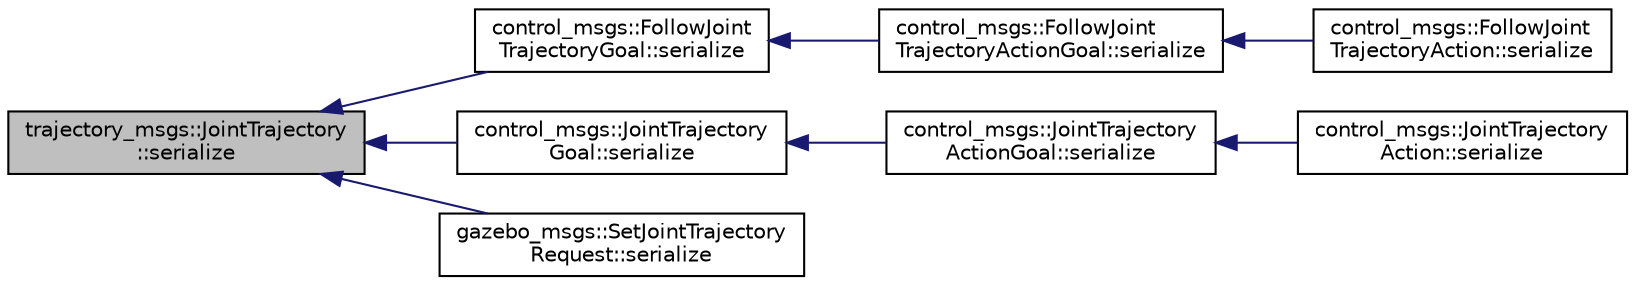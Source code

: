 digraph "trajectory_msgs::JointTrajectory::serialize"
{
  edge [fontname="Helvetica",fontsize="10",labelfontname="Helvetica",labelfontsize="10"];
  node [fontname="Helvetica",fontsize="10",shape=record];
  rankdir="LR";
  Node1 [label="trajectory_msgs::JointTrajectory\l::serialize",height=0.2,width=0.4,color="black", fillcolor="grey75", style="filled" fontcolor="black"];
  Node1 -> Node2 [dir="back",color="midnightblue",fontsize="10",style="solid",fontname="Helvetica"];
  Node2 [label="control_msgs::FollowJoint\lTrajectoryGoal::serialize",height=0.2,width=0.4,color="black", fillcolor="white", style="filled",URL="$classcontrol__msgs_1_1_follow_joint_trajectory_goal.html#ae92ac26a42c3c3fb54e4916b627f3878"];
  Node2 -> Node3 [dir="back",color="midnightblue",fontsize="10",style="solid",fontname="Helvetica"];
  Node3 [label="control_msgs::FollowJoint\lTrajectoryActionGoal::serialize",height=0.2,width=0.4,color="black", fillcolor="white", style="filled",URL="$classcontrol__msgs_1_1_follow_joint_trajectory_action_goal.html#a393489ca412a9f27d03ec457db36ec72"];
  Node3 -> Node4 [dir="back",color="midnightblue",fontsize="10",style="solid",fontname="Helvetica"];
  Node4 [label="control_msgs::FollowJoint\lTrajectoryAction::serialize",height=0.2,width=0.4,color="black", fillcolor="white", style="filled",URL="$classcontrol__msgs_1_1_follow_joint_trajectory_action.html#a2df0d37f15e4ec31d79844bdbea7433b"];
  Node1 -> Node5 [dir="back",color="midnightblue",fontsize="10",style="solid",fontname="Helvetica"];
  Node5 [label="control_msgs::JointTrajectory\lGoal::serialize",height=0.2,width=0.4,color="black", fillcolor="white", style="filled",URL="$classcontrol__msgs_1_1_joint_trajectory_goal.html#a29ccd47a5d0e2e7fecddf80018d0912b"];
  Node5 -> Node6 [dir="back",color="midnightblue",fontsize="10",style="solid",fontname="Helvetica"];
  Node6 [label="control_msgs::JointTrajectory\lActionGoal::serialize",height=0.2,width=0.4,color="black", fillcolor="white", style="filled",URL="$classcontrol__msgs_1_1_joint_trajectory_action_goal.html#af5371374175b6f8ae7efdd2bd349484e"];
  Node6 -> Node7 [dir="back",color="midnightblue",fontsize="10",style="solid",fontname="Helvetica"];
  Node7 [label="control_msgs::JointTrajectory\lAction::serialize",height=0.2,width=0.4,color="black", fillcolor="white", style="filled",URL="$classcontrol__msgs_1_1_joint_trajectory_action.html#ac250f15399e2404388207bcb90463cb3"];
  Node1 -> Node8 [dir="back",color="midnightblue",fontsize="10",style="solid",fontname="Helvetica"];
  Node8 [label="gazebo_msgs::SetJointTrajectory\lRequest::serialize",height=0.2,width=0.4,color="black", fillcolor="white", style="filled",URL="$classgazebo__msgs_1_1_set_joint_trajectory_request.html#af3a4b0b6c70b0806ecbc2d86083d22ce"];
}

